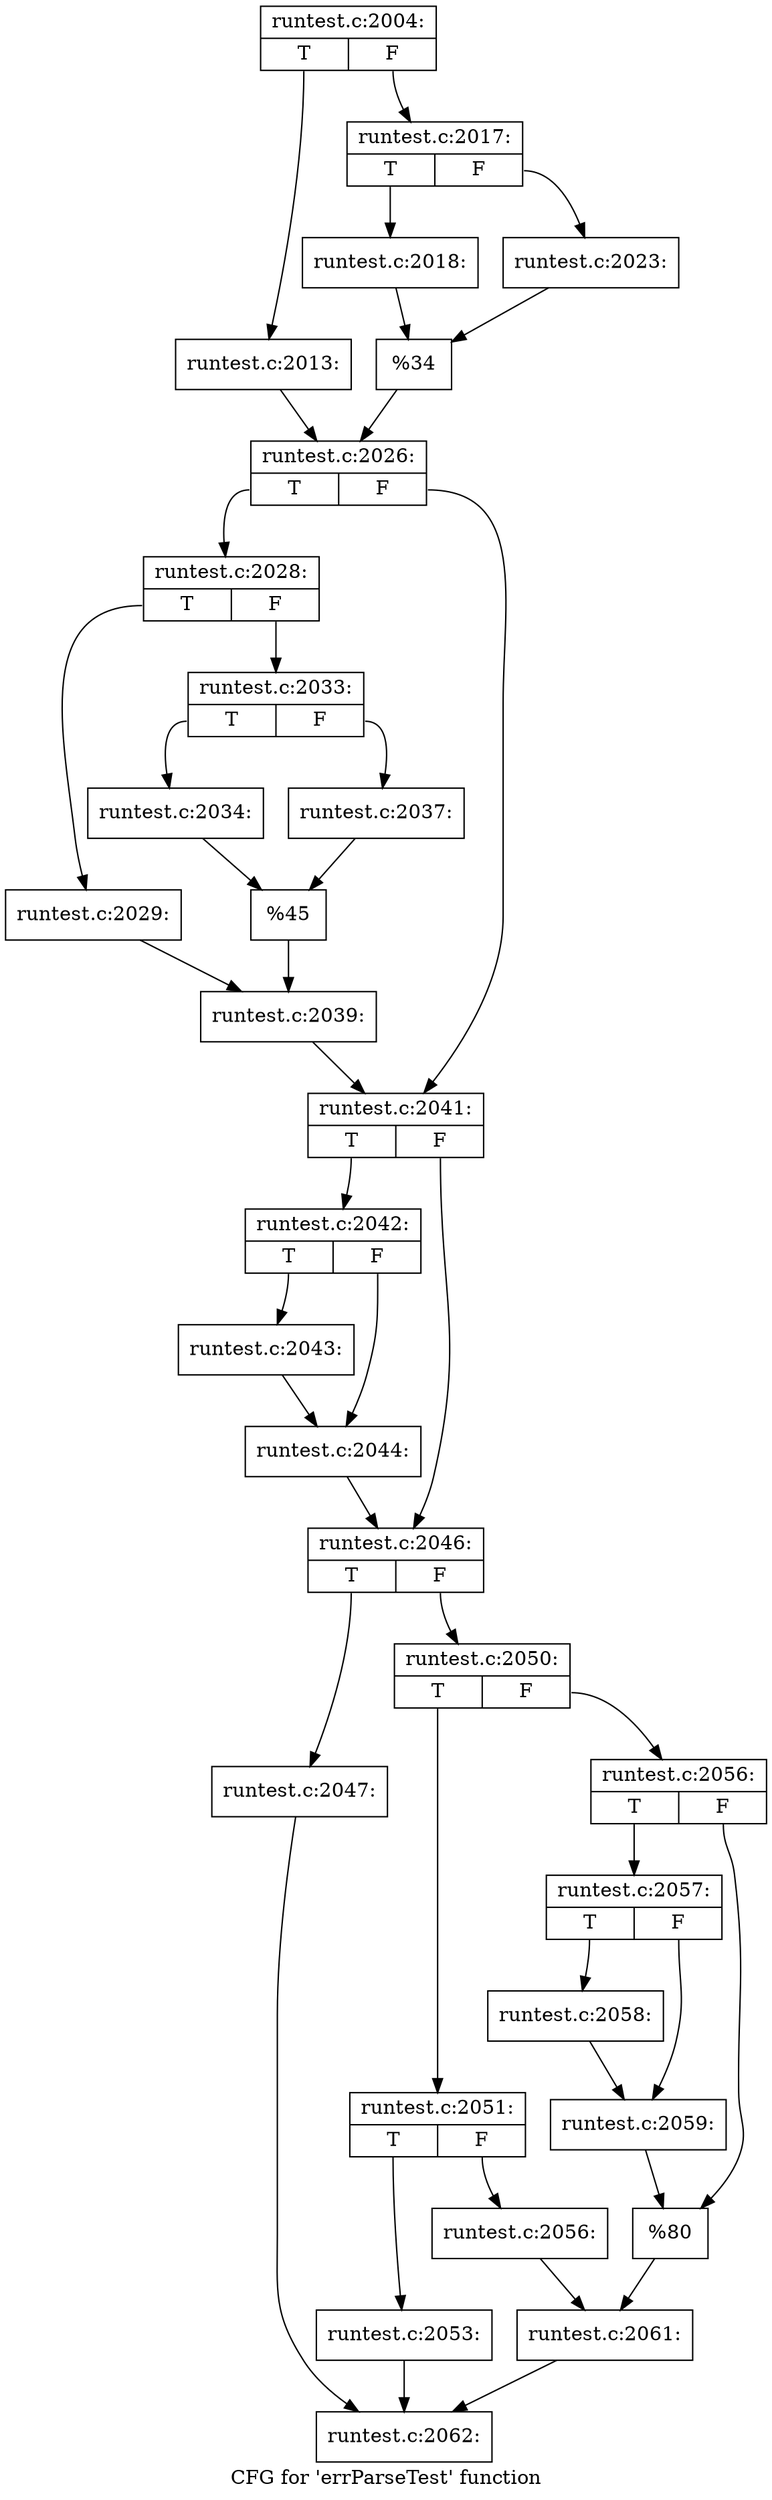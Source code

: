 digraph "CFG for 'errParseTest' function" {
	label="CFG for 'errParseTest' function";

	Node0x4181aa0 [shape=record,label="{runtest.c:2004:|{<s0>T|<s1>F}}"];
	Node0x4181aa0:s0 -> Node0x418a520;
	Node0x4181aa0:s1 -> Node0x418a5c0;
	Node0x418a520 [shape=record,label="{runtest.c:2013:}"];
	Node0x418a520 -> Node0x418a570;
	Node0x418a5c0 [shape=record,label="{runtest.c:2017:|{<s0>T|<s1>F}}"];
	Node0x418a5c0:s0 -> Node0x418b1e0;
	Node0x418a5c0:s1 -> Node0x418b6b0;
	Node0x418b1e0 [shape=record,label="{runtest.c:2018:}"];
	Node0x418b1e0 -> Node0x418b660;
	Node0x418b6b0 [shape=record,label="{runtest.c:2023:}"];
	Node0x418b6b0 -> Node0x418b660;
	Node0x418b660 [shape=record,label="{%34}"];
	Node0x418b660 -> Node0x418a570;
	Node0x418a570 [shape=record,label="{runtest.c:2026:|{<s0>T|<s1>F}}"];
	Node0x418a570:s0 -> Node0x418c4a0;
	Node0x418a570:s1 -> Node0x418cd60;
	Node0x418c4a0 [shape=record,label="{runtest.c:2028:|{<s0>T|<s1>F}}"];
	Node0x418c4a0:s0 -> Node0x418cfe0;
	Node0x418c4a0:s1 -> Node0x418d080;
	Node0x418cfe0 [shape=record,label="{runtest.c:2029:}"];
	Node0x418cfe0 -> Node0x418d030;
	Node0x418d080 [shape=record,label="{runtest.c:2033:|{<s0>T|<s1>F}}"];
	Node0x418d080:s0 -> Node0x418d670;
	Node0x418d080:s1 -> Node0x418d710;
	Node0x418d670 [shape=record,label="{runtest.c:2034:}"];
	Node0x418d670 -> Node0x418d6c0;
	Node0x418d710 [shape=record,label="{runtest.c:2037:}"];
	Node0x418d710 -> Node0x418d6c0;
	Node0x418d6c0 [shape=record,label="{%45}"];
	Node0x418d6c0 -> Node0x418d030;
	Node0x418d030 [shape=record,label="{runtest.c:2039:}"];
	Node0x418d030 -> Node0x418cd60;
	Node0x418cd60 [shape=record,label="{runtest.c:2041:|{<s0>T|<s1>F}}"];
	Node0x418cd60:s0 -> Node0x418ded0;
	Node0x418cd60:s1 -> Node0x418e8f0;
	Node0x418ded0 [shape=record,label="{runtest.c:2042:|{<s0>T|<s1>F}}"];
	Node0x418ded0:s0 -> Node0x418ec30;
	Node0x418ded0:s1 -> Node0x418ec80;
	Node0x418ec30 [shape=record,label="{runtest.c:2043:}"];
	Node0x418ec30 -> Node0x418ec80;
	Node0x418ec80 [shape=record,label="{runtest.c:2044:}"];
	Node0x418ec80 -> Node0x418e8f0;
	Node0x418e8f0 [shape=record,label="{runtest.c:2046:|{<s0>T|<s1>F}}"];
	Node0x418e8f0:s0 -> Node0x418f400;
	Node0x418e8f0:s1 -> Node0x418f450;
	Node0x418f400 [shape=record,label="{runtest.c:2047:}"];
	Node0x418f400 -> Node0x4188a10;
	Node0x418f450 [shape=record,label="{runtest.c:2050:|{<s0>T|<s1>F}}"];
	Node0x418f450:s0 -> Node0x418fb20;
	Node0x418f450:s1 -> Node0x418fbc0;
	Node0x418fb20 [shape=record,label="{runtest.c:2051:|{<s0>T|<s1>F}}"];
	Node0x418fb20:s0 -> Node0x4190240;
	Node0x418fb20:s1 -> Node0x4190290;
	Node0x4190240 [shape=record,label="{runtest.c:2053:}"];
	Node0x4190240 -> Node0x4188a10;
	Node0x4190290 [shape=record,label="{runtest.c:2056:}"];
	Node0x4190290 -> Node0x418fb70;
	Node0x418fbc0 [shape=record,label="{runtest.c:2056:|{<s0>T|<s1>F}}"];
	Node0x418fbc0:s0 -> Node0x4190c00;
	Node0x418fbc0:s1 -> Node0x4190c50;
	Node0x4190c00 [shape=record,label="{runtest.c:2057:|{<s0>T|<s1>F}}"];
	Node0x4190c00:s0 -> Node0x4190fb0;
	Node0x4190c00:s1 -> Node0x4191000;
	Node0x4190fb0 [shape=record,label="{runtest.c:2058:}"];
	Node0x4190fb0 -> Node0x4191000;
	Node0x4191000 [shape=record,label="{runtest.c:2059:}"];
	Node0x4191000 -> Node0x4190c50;
	Node0x4190c50 [shape=record,label="{%80}"];
	Node0x4190c50 -> Node0x418fb70;
	Node0x418fb70 [shape=record,label="{runtest.c:2061:}"];
	Node0x418fb70 -> Node0x4188a10;
	Node0x4188a10 [shape=record,label="{runtest.c:2062:}"];
}
